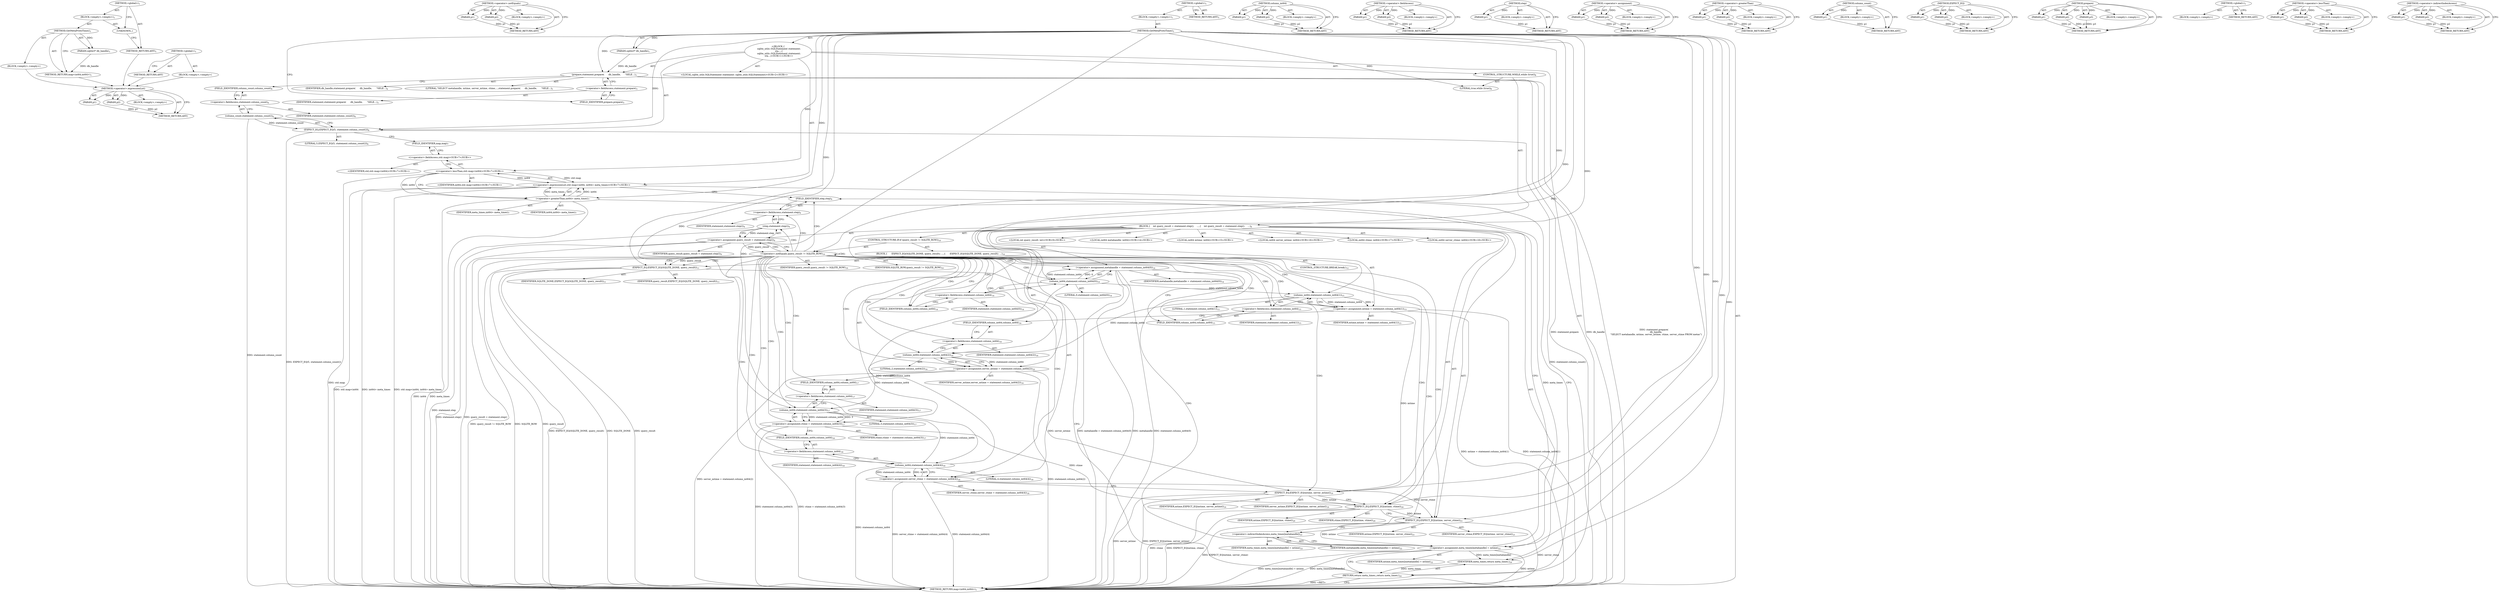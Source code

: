digraph "&lt;global&gt;" {
vulnerable_157 [label=<(METHOD,&lt;operator&gt;.expressionList)>];
vulnerable_158 [label=<(PARAM,p1)>];
vulnerable_159 [label=<(PARAM,p2)>];
vulnerable_160 [label=<(BLOCK,&lt;empty&gt;,&lt;empty&gt;)>];
vulnerable_161 [label=<(METHOD_RETURN,ANY)>];
vulnerable_181 [label=<(METHOD,&lt;operator&gt;.notEquals)>];
vulnerable_182 [label=<(PARAM,p1)>];
vulnerable_183 [label=<(PARAM,p2)>];
vulnerable_184 [label=<(BLOCK,&lt;empty&gt;,&lt;empty&gt;)>];
vulnerable_185 [label=<(METHOD_RETURN,ANY)>];
vulnerable_6 [label=<(METHOD,&lt;global&gt;)<SUB>1</SUB>>];
vulnerable_7 [label=<(BLOCK,&lt;empty&gt;,&lt;empty&gt;)<SUB>1</SUB>>];
vulnerable_8 [label=<(METHOD,GetMetaProtoTimes)<SUB>1</SUB>>];
vulnerable_9 [label=<(PARAM,sqlite3* db_handle)<SUB>1</SUB>>];
vulnerable_10 [label="<(BLOCK,{
  sqlite_utils::SQLStatement statement;
  sta...,{
  sqlite_utils::SQLStatement statement;
  sta...)<SUB>1</SUB>>"];
vulnerable_11 [label="<(LOCAL,sqlite_utils.SQLStatement statement: sqlite_utils.SQLStatement)<SUB>2</SUB>>"];
vulnerable_12 [label=<(prepare,statement.prepare(
      db_handle,
      &quot;SELE...)<SUB>3</SUB>>];
vulnerable_13 [label=<(&lt;operator&gt;.fieldAccess,statement.prepare)<SUB>3</SUB>>];
vulnerable_14 [label=<(IDENTIFIER,statement,statement.prepare(
      db_handle,
      &quot;SELE...)<SUB>3</SUB>>];
vulnerable_15 [label=<(FIELD_IDENTIFIER,prepare,prepare)<SUB>3</SUB>>];
vulnerable_16 [label=<(IDENTIFIER,db_handle,statement.prepare(
      db_handle,
      &quot;SELE...)<SUB>4</SUB>>];
vulnerable_17 [label=<(LITERAL,&quot;SELECT metahandle, mtime, server_mtime, ctime,...,statement.prepare(
      db_handle,
      &quot;SELE...)<SUB>5</SUB>>];
vulnerable_18 [label=<(EXPECT_EQ,EXPECT_EQ(5, statement.column_count()))<SUB>6</SUB>>];
vulnerable_19 [label=<(LITERAL,5,EXPECT_EQ(5, statement.column_count()))<SUB>6</SUB>>];
vulnerable_20 [label=<(column_count,statement.column_count())<SUB>6</SUB>>];
vulnerable_21 [label=<(&lt;operator&gt;.fieldAccess,statement.column_count)<SUB>6</SUB>>];
vulnerable_22 [label=<(IDENTIFIER,statement,statement.column_count())<SUB>6</SUB>>];
vulnerable_23 [label=<(FIELD_IDENTIFIER,column_count,column_count)<SUB>6</SUB>>];
vulnerable_24 [label="<(&lt;operator&gt;.expressionList,std::map&lt;int64, int64&gt; meta_times)<SUB>7</SUB>>"];
vulnerable_25 [label="<(&lt;operator&gt;.lessThan,std::map&lt;int64)<SUB>7</SUB>>"];
vulnerable_26 [label="<(&lt;operator&gt;.fieldAccess,std::map)<SUB>7</SUB>>"];
vulnerable_27 [label="<(IDENTIFIER,std,std::map&lt;int64)<SUB>7</SUB>>"];
vulnerable_28 [label=<(FIELD_IDENTIFIER,map,map)<SUB>7</SUB>>];
vulnerable_29 [label="<(IDENTIFIER,int64,std::map&lt;int64)<SUB>7</SUB>>"];
vulnerable_30 [label=<(&lt;operator&gt;.greaterThan,int64&gt; meta_times)<SUB>7</SUB>>];
vulnerable_31 [label=<(IDENTIFIER,int64,int64&gt; meta_times)<SUB>7</SUB>>];
vulnerable_32 [label=<(IDENTIFIER,meta_times,int64&gt; meta_times)<SUB>7</SUB>>];
vulnerable_33 [label=<(CONTROL_STRUCTURE,WHILE,while (true))<SUB>8</SUB>>];
vulnerable_34 [label=<(LITERAL,true,while (true))<SUB>8</SUB>>];
vulnerable_35 [label=<(BLOCK,{
    int query_result = statement.step();
    ...,{
    int query_result = statement.step();
    ...)<SUB>8</SUB>>];
vulnerable_36 [label="<(LOCAL,int query_result: int)<SUB>9</SUB>>"];
vulnerable_37 [label=<(&lt;operator&gt;.assignment,query_result = statement.step())<SUB>9</SUB>>];
vulnerable_38 [label=<(IDENTIFIER,query_result,query_result = statement.step())<SUB>9</SUB>>];
vulnerable_39 [label=<(step,statement.step())<SUB>9</SUB>>];
vulnerable_40 [label=<(&lt;operator&gt;.fieldAccess,statement.step)<SUB>9</SUB>>];
vulnerable_41 [label=<(IDENTIFIER,statement,statement.step())<SUB>9</SUB>>];
vulnerable_42 [label=<(FIELD_IDENTIFIER,step,step)<SUB>9</SUB>>];
vulnerable_43 [label=<(CONTROL_STRUCTURE,IF,if (query_result != SQLITE_ROW))<SUB>10</SUB>>];
vulnerable_44 [label=<(&lt;operator&gt;.notEquals,query_result != SQLITE_ROW)<SUB>10</SUB>>];
vulnerable_45 [label=<(IDENTIFIER,query_result,query_result != SQLITE_ROW)<SUB>10</SUB>>];
vulnerable_46 [label=<(IDENTIFIER,SQLITE_ROW,query_result != SQLITE_ROW)<SUB>10</SUB>>];
vulnerable_47 [label=<(BLOCK,{
      EXPECT_EQ(SQLITE_DONE, query_result);
 ...,{
      EXPECT_EQ(SQLITE_DONE, query_result);
 ...)<SUB>10</SUB>>];
vulnerable_48 [label=<(EXPECT_EQ,EXPECT_EQ(SQLITE_DONE, query_result))<SUB>11</SUB>>];
vulnerable_49 [label=<(IDENTIFIER,SQLITE_DONE,EXPECT_EQ(SQLITE_DONE, query_result))<SUB>11</SUB>>];
vulnerable_50 [label=<(IDENTIFIER,query_result,EXPECT_EQ(SQLITE_DONE, query_result))<SUB>11</SUB>>];
vulnerable_51 [label=<(CONTROL_STRUCTURE,BREAK,break;)<SUB>12</SUB>>];
vulnerable_52 [label="<(LOCAL,int64 metahandle: int64)<SUB>14</SUB>>"];
vulnerable_53 [label=<(&lt;operator&gt;.assignment,metahandle = statement.column_int64(0))<SUB>14</SUB>>];
vulnerable_54 [label=<(IDENTIFIER,metahandle,metahandle = statement.column_int64(0))<SUB>14</SUB>>];
vulnerable_55 [label=<(column_int64,statement.column_int64(0))<SUB>14</SUB>>];
vulnerable_56 [label=<(&lt;operator&gt;.fieldAccess,statement.column_int64)<SUB>14</SUB>>];
vulnerable_57 [label=<(IDENTIFIER,statement,statement.column_int64(0))<SUB>14</SUB>>];
vulnerable_58 [label=<(FIELD_IDENTIFIER,column_int64,column_int64)<SUB>14</SUB>>];
vulnerable_59 [label=<(LITERAL,0,statement.column_int64(0))<SUB>14</SUB>>];
vulnerable_60 [label="<(LOCAL,int64 mtime: int64)<SUB>15</SUB>>"];
vulnerable_61 [label=<(&lt;operator&gt;.assignment,mtime = statement.column_int64(1))<SUB>15</SUB>>];
vulnerable_62 [label=<(IDENTIFIER,mtime,mtime = statement.column_int64(1))<SUB>15</SUB>>];
vulnerable_63 [label=<(column_int64,statement.column_int64(1))<SUB>15</SUB>>];
vulnerable_64 [label=<(&lt;operator&gt;.fieldAccess,statement.column_int64)<SUB>15</SUB>>];
vulnerable_65 [label=<(IDENTIFIER,statement,statement.column_int64(1))<SUB>15</SUB>>];
vulnerable_66 [label=<(FIELD_IDENTIFIER,column_int64,column_int64)<SUB>15</SUB>>];
vulnerable_67 [label=<(LITERAL,1,statement.column_int64(1))<SUB>15</SUB>>];
vulnerable_68 [label="<(LOCAL,int64 server_mtime: int64)<SUB>16</SUB>>"];
vulnerable_69 [label=<(&lt;operator&gt;.assignment,server_mtime = statement.column_int64(2))<SUB>16</SUB>>];
vulnerable_70 [label=<(IDENTIFIER,server_mtime,server_mtime = statement.column_int64(2))<SUB>16</SUB>>];
vulnerable_71 [label=<(column_int64,statement.column_int64(2))<SUB>16</SUB>>];
vulnerable_72 [label=<(&lt;operator&gt;.fieldAccess,statement.column_int64)<SUB>16</SUB>>];
vulnerable_73 [label=<(IDENTIFIER,statement,statement.column_int64(2))<SUB>16</SUB>>];
vulnerable_74 [label=<(FIELD_IDENTIFIER,column_int64,column_int64)<SUB>16</SUB>>];
vulnerable_75 [label=<(LITERAL,2,statement.column_int64(2))<SUB>16</SUB>>];
vulnerable_76 [label="<(LOCAL,int64 ctime: int64)<SUB>17</SUB>>"];
vulnerable_77 [label=<(&lt;operator&gt;.assignment,ctime = statement.column_int64(3))<SUB>17</SUB>>];
vulnerable_78 [label=<(IDENTIFIER,ctime,ctime = statement.column_int64(3))<SUB>17</SUB>>];
vulnerable_79 [label=<(column_int64,statement.column_int64(3))<SUB>17</SUB>>];
vulnerable_80 [label=<(&lt;operator&gt;.fieldAccess,statement.column_int64)<SUB>17</SUB>>];
vulnerable_81 [label=<(IDENTIFIER,statement,statement.column_int64(3))<SUB>17</SUB>>];
vulnerable_82 [label=<(FIELD_IDENTIFIER,column_int64,column_int64)<SUB>17</SUB>>];
vulnerable_83 [label=<(LITERAL,3,statement.column_int64(3))<SUB>17</SUB>>];
vulnerable_84 [label="<(LOCAL,int64 server_ctime: int64)<SUB>18</SUB>>"];
vulnerable_85 [label=<(&lt;operator&gt;.assignment,server_ctime = statement.column_int64(4))<SUB>18</SUB>>];
vulnerable_86 [label=<(IDENTIFIER,server_ctime,server_ctime = statement.column_int64(4))<SUB>18</SUB>>];
vulnerable_87 [label=<(column_int64,statement.column_int64(4))<SUB>18</SUB>>];
vulnerable_88 [label=<(&lt;operator&gt;.fieldAccess,statement.column_int64)<SUB>18</SUB>>];
vulnerable_89 [label=<(IDENTIFIER,statement,statement.column_int64(4))<SUB>18</SUB>>];
vulnerable_90 [label=<(FIELD_IDENTIFIER,column_int64,column_int64)<SUB>18</SUB>>];
vulnerable_91 [label=<(LITERAL,4,statement.column_int64(4))<SUB>18</SUB>>];
vulnerable_92 [label=<(EXPECT_EQ,EXPECT_EQ(mtime, server_mtime))<SUB>19</SUB>>];
vulnerable_93 [label=<(IDENTIFIER,mtime,EXPECT_EQ(mtime, server_mtime))<SUB>19</SUB>>];
vulnerable_94 [label=<(IDENTIFIER,server_mtime,EXPECT_EQ(mtime, server_mtime))<SUB>19</SUB>>];
vulnerable_95 [label=<(EXPECT_EQ,EXPECT_EQ(mtime, ctime))<SUB>20</SUB>>];
vulnerable_96 [label=<(IDENTIFIER,mtime,EXPECT_EQ(mtime, ctime))<SUB>20</SUB>>];
vulnerable_97 [label=<(IDENTIFIER,ctime,EXPECT_EQ(mtime, ctime))<SUB>20</SUB>>];
vulnerable_98 [label=<(EXPECT_EQ,EXPECT_EQ(mtime, server_ctime))<SUB>21</SUB>>];
vulnerable_99 [label=<(IDENTIFIER,mtime,EXPECT_EQ(mtime, server_ctime))<SUB>21</SUB>>];
vulnerable_100 [label=<(IDENTIFIER,server_ctime,EXPECT_EQ(mtime, server_ctime))<SUB>21</SUB>>];
vulnerable_101 [label=<(&lt;operator&gt;.assignment,meta_times[metahandle] = mtime)<SUB>22</SUB>>];
vulnerable_102 [label=<(&lt;operator&gt;.indirectIndexAccess,meta_times[metahandle])<SUB>22</SUB>>];
vulnerable_103 [label=<(IDENTIFIER,meta_times,meta_times[metahandle] = mtime)<SUB>22</SUB>>];
vulnerable_104 [label=<(IDENTIFIER,metahandle,meta_times[metahandle] = mtime)<SUB>22</SUB>>];
vulnerable_105 [label=<(IDENTIFIER,mtime,meta_times[metahandle] = mtime)<SUB>22</SUB>>];
vulnerable_106 [label=<(RETURN,return meta_times;,return meta_times;)<SUB>24</SUB>>];
vulnerable_107 [label=<(IDENTIFIER,meta_times,return meta_times;)<SUB>24</SUB>>];
vulnerable_108 [label=<(METHOD_RETURN,map&lt;int64,int64&gt;)<SUB>1</SUB>>];
vulnerable_110 [label=<(METHOD_RETURN,ANY)<SUB>1</SUB>>];
vulnerable_186 [label=<(METHOD,column_int64)>];
vulnerable_187 [label=<(PARAM,p1)>];
vulnerable_188 [label=<(PARAM,p2)>];
vulnerable_189 [label=<(BLOCK,&lt;empty&gt;,&lt;empty&gt;)>];
vulnerable_190 [label=<(METHOD_RETURN,ANY)>];
vulnerable_143 [label=<(METHOD,&lt;operator&gt;.fieldAccess)>];
vulnerable_144 [label=<(PARAM,p1)>];
vulnerable_145 [label=<(PARAM,p2)>];
vulnerable_146 [label=<(BLOCK,&lt;empty&gt;,&lt;empty&gt;)>];
vulnerable_147 [label=<(METHOD_RETURN,ANY)>];
vulnerable_177 [label=<(METHOD,step)>];
vulnerable_178 [label=<(PARAM,p1)>];
vulnerable_179 [label=<(BLOCK,&lt;empty&gt;,&lt;empty&gt;)>];
vulnerable_180 [label=<(METHOD_RETURN,ANY)>];
vulnerable_172 [label=<(METHOD,&lt;operator&gt;.assignment)>];
vulnerable_173 [label=<(PARAM,p1)>];
vulnerable_174 [label=<(PARAM,p2)>];
vulnerable_175 [label=<(BLOCK,&lt;empty&gt;,&lt;empty&gt;)>];
vulnerable_176 [label=<(METHOD_RETURN,ANY)>];
vulnerable_167 [label=<(METHOD,&lt;operator&gt;.greaterThan)>];
vulnerable_168 [label=<(PARAM,p1)>];
vulnerable_169 [label=<(PARAM,p2)>];
vulnerable_170 [label=<(BLOCK,&lt;empty&gt;,&lt;empty&gt;)>];
vulnerable_171 [label=<(METHOD_RETURN,ANY)>];
vulnerable_153 [label=<(METHOD,column_count)>];
vulnerable_154 [label=<(PARAM,p1)>];
vulnerable_155 [label=<(BLOCK,&lt;empty&gt;,&lt;empty&gt;)>];
vulnerable_156 [label=<(METHOD_RETURN,ANY)>];
vulnerable_148 [label=<(METHOD,EXPECT_EQ)>];
vulnerable_149 [label=<(PARAM,p1)>];
vulnerable_150 [label=<(PARAM,p2)>];
vulnerable_151 [label=<(BLOCK,&lt;empty&gt;,&lt;empty&gt;)>];
vulnerable_152 [label=<(METHOD_RETURN,ANY)>];
vulnerable_137 [label=<(METHOD,prepare)>];
vulnerable_138 [label=<(PARAM,p1)>];
vulnerable_139 [label=<(PARAM,p2)>];
vulnerable_140 [label=<(PARAM,p3)>];
vulnerable_141 [label=<(BLOCK,&lt;empty&gt;,&lt;empty&gt;)>];
vulnerable_142 [label=<(METHOD_RETURN,ANY)>];
vulnerable_131 [label=<(METHOD,&lt;global&gt;)<SUB>1</SUB>>];
vulnerable_132 [label=<(BLOCK,&lt;empty&gt;,&lt;empty&gt;)>];
vulnerable_133 [label=<(METHOD_RETURN,ANY)>];
vulnerable_162 [label=<(METHOD,&lt;operator&gt;.lessThan)>];
vulnerable_163 [label=<(PARAM,p1)>];
vulnerable_164 [label=<(PARAM,p2)>];
vulnerable_165 [label=<(BLOCK,&lt;empty&gt;,&lt;empty&gt;)>];
vulnerable_166 [label=<(METHOD_RETURN,ANY)>];
vulnerable_191 [label=<(METHOD,&lt;operator&gt;.indirectIndexAccess)>];
vulnerable_192 [label=<(PARAM,p1)>];
vulnerable_193 [label=<(PARAM,p2)>];
vulnerable_194 [label=<(BLOCK,&lt;empty&gt;,&lt;empty&gt;)>];
vulnerable_195 [label=<(METHOD_RETURN,ANY)>];
fixed_6 [label=<(METHOD,&lt;global&gt;)<SUB>1</SUB>>];
fixed_7 [label=<(BLOCK,&lt;empty&gt;,&lt;empty&gt;)<SUB>1</SUB>>];
fixed_8 [label=<(METHOD,GetMetaProtoTimes)<SUB>1</SUB>>];
fixed_9 [label=<(PARAM,sqlite3* db_handle)<SUB>1</SUB>>];
fixed_10 [label=<(BLOCK,&lt;empty&gt;,&lt;empty&gt;)>];
fixed_11 [label=<(METHOD_RETURN,map&lt;int64,int64&gt;)<SUB>1</SUB>>];
fixed_13 [label=<(UNKNOWN,,)>];
fixed_14 [label=<(METHOD_RETURN,ANY)<SUB>1</SUB>>];
fixed_25 [label=<(METHOD,&lt;global&gt;)<SUB>1</SUB>>];
fixed_26 [label=<(BLOCK,&lt;empty&gt;,&lt;empty&gt;)>];
fixed_27 [label=<(METHOD_RETURN,ANY)>];
vulnerable_157 -> vulnerable_158  [key=0, label="AST: "];
vulnerable_157 -> vulnerable_158  [key=1, label="DDG: "];
vulnerable_157 -> vulnerable_160  [key=0, label="AST: "];
vulnerable_157 -> vulnerable_159  [key=0, label="AST: "];
vulnerable_157 -> vulnerable_159  [key=1, label="DDG: "];
vulnerable_157 -> vulnerable_161  [key=0, label="AST: "];
vulnerable_157 -> vulnerable_161  [key=1, label="CFG: "];
vulnerable_158 -> vulnerable_161  [key=0, label="DDG: p1"];
vulnerable_159 -> vulnerable_161  [key=0, label="DDG: p2"];
vulnerable_181 -> vulnerable_182  [key=0, label="AST: "];
vulnerable_181 -> vulnerable_182  [key=1, label="DDG: "];
vulnerable_181 -> vulnerable_184  [key=0, label="AST: "];
vulnerable_181 -> vulnerable_183  [key=0, label="AST: "];
vulnerable_181 -> vulnerable_183  [key=1, label="DDG: "];
vulnerable_181 -> vulnerable_185  [key=0, label="AST: "];
vulnerable_181 -> vulnerable_185  [key=1, label="CFG: "];
vulnerable_182 -> vulnerable_185  [key=0, label="DDG: p1"];
vulnerable_183 -> vulnerable_185  [key=0, label="DDG: p2"];
vulnerable_6 -> vulnerable_7  [key=0, label="AST: "];
vulnerable_6 -> vulnerable_110  [key=0, label="AST: "];
vulnerable_6 -> vulnerable_110  [key=1, label="CFG: "];
vulnerable_7 -> vulnerable_8  [key=0, label="AST: "];
vulnerable_8 -> vulnerable_9  [key=0, label="AST: "];
vulnerable_8 -> vulnerable_9  [key=1, label="DDG: "];
vulnerable_8 -> vulnerable_10  [key=0, label="AST: "];
vulnerable_8 -> vulnerable_108  [key=0, label="AST: "];
vulnerable_8 -> vulnerable_15  [key=0, label="CFG: "];
vulnerable_8 -> vulnerable_12  [key=0, label="DDG: "];
vulnerable_8 -> vulnerable_18  [key=0, label="DDG: "];
vulnerable_8 -> vulnerable_34  [key=0, label="DDG: "];
vulnerable_8 -> vulnerable_107  [key=0, label="DDG: "];
vulnerable_8 -> vulnerable_25  [key=0, label="DDG: "];
vulnerable_8 -> vulnerable_30  [key=0, label="DDG: "];
vulnerable_8 -> vulnerable_101  [key=0, label="DDG: "];
vulnerable_8 -> vulnerable_92  [key=0, label="DDG: "];
vulnerable_8 -> vulnerable_95  [key=0, label="DDG: "];
vulnerable_8 -> vulnerable_98  [key=0, label="DDG: "];
vulnerable_8 -> vulnerable_44  [key=0, label="DDG: "];
vulnerable_8 -> vulnerable_55  [key=0, label="DDG: "];
vulnerable_8 -> vulnerable_63  [key=0, label="DDG: "];
vulnerable_8 -> vulnerable_71  [key=0, label="DDG: "];
vulnerable_8 -> vulnerable_79  [key=0, label="DDG: "];
vulnerable_8 -> vulnerable_87  [key=0, label="DDG: "];
vulnerable_8 -> vulnerable_48  [key=0, label="DDG: "];
vulnerable_9 -> vulnerable_12  [key=0, label="DDG: db_handle"];
vulnerable_10 -> vulnerable_11  [key=0, label="AST: "];
vulnerable_10 -> vulnerable_12  [key=0, label="AST: "];
vulnerable_10 -> vulnerable_18  [key=0, label="AST: "];
vulnerable_10 -> vulnerable_24  [key=0, label="AST: "];
vulnerable_10 -> vulnerable_33  [key=0, label="AST: "];
vulnerable_10 -> vulnerable_106  [key=0, label="AST: "];
vulnerable_12 -> vulnerable_13  [key=0, label="AST: "];
vulnerable_12 -> vulnerable_16  [key=0, label="AST: "];
vulnerable_12 -> vulnerable_17  [key=0, label="AST: "];
vulnerable_12 -> vulnerable_23  [key=0, label="CFG: "];
vulnerable_12 -> vulnerable_108  [key=0, label="DDG: statement.prepare"];
vulnerable_12 -> vulnerable_108  [key=1, label="DDG: db_handle"];
vulnerable_12 -> vulnerable_108  [key=2, label="DDG: statement.prepare(
      db_handle,
      &quot;SELECT metahandle, mtime, server_mtime, ctime, server_ctime FROM metas&quot;)"];
vulnerable_13 -> vulnerable_14  [key=0, label="AST: "];
vulnerable_13 -> vulnerable_15  [key=0, label="AST: "];
vulnerable_13 -> vulnerable_12  [key=0, label="CFG: "];
vulnerable_15 -> vulnerable_13  [key=0, label="CFG: "];
vulnerable_18 -> vulnerable_19  [key=0, label="AST: "];
vulnerable_18 -> vulnerable_20  [key=0, label="AST: "];
vulnerable_18 -> vulnerable_28  [key=0, label="CFG: "];
vulnerable_18 -> vulnerable_108  [key=0, label="DDG: statement.column_count()"];
vulnerable_18 -> vulnerable_108  [key=1, label="DDG: EXPECT_EQ(5, statement.column_count())"];
vulnerable_20 -> vulnerable_21  [key=0, label="AST: "];
vulnerable_20 -> vulnerable_18  [key=0, label="CFG: "];
vulnerable_20 -> vulnerable_18  [key=1, label="DDG: statement.column_count"];
vulnerable_20 -> vulnerable_108  [key=0, label="DDG: statement.column_count"];
vulnerable_21 -> vulnerable_22  [key=0, label="AST: "];
vulnerable_21 -> vulnerable_23  [key=0, label="AST: "];
vulnerable_21 -> vulnerable_20  [key=0, label="CFG: "];
vulnerable_23 -> vulnerable_21  [key=0, label="CFG: "];
vulnerable_24 -> vulnerable_25  [key=0, label="AST: "];
vulnerable_24 -> vulnerable_30  [key=0, label="AST: "];
vulnerable_24 -> vulnerable_42  [key=0, label="CFG: "];
vulnerable_24 -> vulnerable_106  [key=0, label="CFG: "];
vulnerable_24 -> vulnerable_108  [key=0, label="DDG: std::map&lt;int64"];
vulnerable_24 -> vulnerable_108  [key=1, label="DDG: int64&gt; meta_times"];
vulnerable_24 -> vulnerable_108  [key=2, label="DDG: std::map&lt;int64, int64&gt; meta_times"];
vulnerable_25 -> vulnerable_26  [key=0, label="AST: "];
vulnerable_25 -> vulnerable_29  [key=0, label="AST: "];
vulnerable_25 -> vulnerable_30  [key=0, label="CFG: "];
vulnerable_25 -> vulnerable_30  [key=1, label="DDG: int64"];
vulnerable_25 -> vulnerable_108  [key=0, label="DDG: std::map"];
vulnerable_25 -> vulnerable_24  [key=0, label="DDG: std::map"];
vulnerable_25 -> vulnerable_24  [key=1, label="DDG: int64"];
vulnerable_26 -> vulnerable_27  [key=0, label="AST: "];
vulnerable_26 -> vulnerable_28  [key=0, label="AST: "];
vulnerable_26 -> vulnerable_25  [key=0, label="CFG: "];
vulnerable_28 -> vulnerable_26  [key=0, label="CFG: "];
vulnerable_30 -> vulnerable_31  [key=0, label="AST: "];
vulnerable_30 -> vulnerable_32  [key=0, label="AST: "];
vulnerable_30 -> vulnerable_24  [key=0, label="CFG: "];
vulnerable_30 -> vulnerable_24  [key=1, label="DDG: int64"];
vulnerable_30 -> vulnerable_24  [key=2, label="DDG: meta_times"];
vulnerable_30 -> vulnerable_108  [key=0, label="DDG: int64"];
vulnerable_30 -> vulnerable_108  [key=1, label="DDG: meta_times"];
vulnerable_30 -> vulnerable_107  [key=0, label="DDG: meta_times"];
vulnerable_33 -> vulnerable_34  [key=0, label="AST: "];
vulnerable_33 -> vulnerable_35  [key=0, label="AST: "];
vulnerable_35 -> vulnerable_36  [key=0, label="AST: "];
vulnerable_35 -> vulnerable_37  [key=0, label="AST: "];
vulnerable_35 -> vulnerable_43  [key=0, label="AST: "];
vulnerable_35 -> vulnerable_52  [key=0, label="AST: "];
vulnerable_35 -> vulnerable_53  [key=0, label="AST: "];
vulnerable_35 -> vulnerable_60  [key=0, label="AST: "];
vulnerable_35 -> vulnerable_61  [key=0, label="AST: "];
vulnerable_35 -> vulnerable_68  [key=0, label="AST: "];
vulnerable_35 -> vulnerable_69  [key=0, label="AST: "];
vulnerable_35 -> vulnerable_76  [key=0, label="AST: "];
vulnerable_35 -> vulnerable_77  [key=0, label="AST: "];
vulnerable_35 -> vulnerable_84  [key=0, label="AST: "];
vulnerable_35 -> vulnerable_85  [key=0, label="AST: "];
vulnerable_35 -> vulnerable_92  [key=0, label="AST: "];
vulnerable_35 -> vulnerable_95  [key=0, label="AST: "];
vulnerable_35 -> vulnerable_98  [key=0, label="AST: "];
vulnerable_35 -> vulnerable_101  [key=0, label="AST: "];
vulnerable_37 -> vulnerable_38  [key=0, label="AST: "];
vulnerable_37 -> vulnerable_39  [key=0, label="AST: "];
vulnerable_37 -> vulnerable_44  [key=0, label="CFG: "];
vulnerable_37 -> vulnerable_44  [key=1, label="DDG: query_result"];
vulnerable_37 -> vulnerable_108  [key=0, label="DDG: statement.step()"];
vulnerable_37 -> vulnerable_108  [key=1, label="DDG: query_result = statement.step()"];
vulnerable_39 -> vulnerable_40  [key=0, label="AST: "];
vulnerable_39 -> vulnerable_37  [key=0, label="CFG: "];
vulnerable_39 -> vulnerable_37  [key=1, label="DDG: statement.step"];
vulnerable_39 -> vulnerable_108  [key=0, label="DDG: statement.step"];
vulnerable_40 -> vulnerable_41  [key=0, label="AST: "];
vulnerable_40 -> vulnerable_42  [key=0, label="AST: "];
vulnerable_40 -> vulnerable_39  [key=0, label="CFG: "];
vulnerable_42 -> vulnerable_40  [key=0, label="CFG: "];
vulnerable_43 -> vulnerable_44  [key=0, label="AST: "];
vulnerable_43 -> vulnerable_47  [key=0, label="AST: "];
vulnerable_44 -> vulnerable_45  [key=0, label="AST: "];
vulnerable_44 -> vulnerable_46  [key=0, label="AST: "];
vulnerable_44 -> vulnerable_48  [key=0, label="CFG: "];
vulnerable_44 -> vulnerable_48  [key=1, label="DDG: query_result"];
vulnerable_44 -> vulnerable_48  [key=2, label="CDG: "];
vulnerable_44 -> vulnerable_58  [key=0, label="CFG: "];
vulnerable_44 -> vulnerable_58  [key=1, label="CDG: "];
vulnerable_44 -> vulnerable_108  [key=0, label="DDG: query_result"];
vulnerable_44 -> vulnerable_108  [key=1, label="DDG: query_result != SQLITE_ROW"];
vulnerable_44 -> vulnerable_108  [key=2, label="DDG: SQLITE_ROW"];
vulnerable_44 -> vulnerable_77  [key=0, label="CDG: "];
vulnerable_44 -> vulnerable_64  [key=0, label="CDG: "];
vulnerable_44 -> vulnerable_66  [key=0, label="CDG: "];
vulnerable_44 -> vulnerable_98  [key=0, label="CDG: "];
vulnerable_44 -> vulnerable_102  [key=0, label="CDG: "];
vulnerable_44 -> vulnerable_85  [key=0, label="CDG: "];
vulnerable_44 -> vulnerable_72  [key=0, label="CDG: "];
vulnerable_44 -> vulnerable_56  [key=0, label="CDG: "];
vulnerable_44 -> vulnerable_69  [key=0, label="CDG: "];
vulnerable_44 -> vulnerable_74  [key=0, label="CDG: "];
vulnerable_44 -> vulnerable_95  [key=0, label="CDG: "];
vulnerable_44 -> vulnerable_92  [key=0, label="CDG: "];
vulnerable_44 -> vulnerable_87  [key=0, label="CDG: "];
vulnerable_44 -> vulnerable_82  [key=0, label="CDG: "];
vulnerable_44 -> vulnerable_101  [key=0, label="CDG: "];
vulnerable_44 -> vulnerable_90  [key=0, label="CDG: "];
vulnerable_44 -> vulnerable_79  [key=0, label="CDG: "];
vulnerable_44 -> vulnerable_80  [key=0, label="CDG: "];
vulnerable_44 -> vulnerable_61  [key=0, label="CDG: "];
vulnerable_44 -> vulnerable_71  [key=0, label="CDG: "];
vulnerable_44 -> vulnerable_53  [key=0, label="CDG: "];
vulnerable_44 -> vulnerable_88  [key=0, label="CDG: "];
vulnerable_44 -> vulnerable_63  [key=0, label="CDG: "];
vulnerable_44 -> vulnerable_55  [key=0, label="CDG: "];
vulnerable_44 -> vulnerable_42  [key=0, label="CDG: "];
vulnerable_44 -> vulnerable_37  [key=0, label="CDG: "];
vulnerable_44 -> vulnerable_40  [key=0, label="CDG: "];
vulnerable_44 -> vulnerable_44  [key=0, label="CDG: "];
vulnerable_44 -> vulnerable_39  [key=0, label="CDG: "];
vulnerable_47 -> vulnerable_48  [key=0, label="AST: "];
vulnerable_47 -> vulnerable_51  [key=0, label="AST: "];
vulnerable_48 -> vulnerable_49  [key=0, label="AST: "];
vulnerable_48 -> vulnerable_50  [key=0, label="AST: "];
vulnerable_48 -> vulnerable_106  [key=0, label="CFG: "];
vulnerable_48 -> vulnerable_108  [key=0, label="DDG: query_result"];
vulnerable_48 -> vulnerable_108  [key=1, label="DDG: EXPECT_EQ(SQLITE_DONE, query_result)"];
vulnerable_48 -> vulnerable_108  [key=2, label="DDG: SQLITE_DONE"];
vulnerable_53 -> vulnerable_54  [key=0, label="AST: "];
vulnerable_53 -> vulnerable_55  [key=0, label="AST: "];
vulnerable_53 -> vulnerable_66  [key=0, label="CFG: "];
vulnerable_53 -> vulnerable_108  [key=0, label="DDG: metahandle"];
vulnerable_53 -> vulnerable_108  [key=1, label="DDG: statement.column_int64(0)"];
vulnerable_53 -> vulnerable_108  [key=2, label="DDG: metahandle = statement.column_int64(0)"];
vulnerable_55 -> vulnerable_56  [key=0, label="AST: "];
vulnerable_55 -> vulnerable_59  [key=0, label="AST: "];
vulnerable_55 -> vulnerable_53  [key=0, label="CFG: "];
vulnerable_55 -> vulnerable_53  [key=1, label="DDG: statement.column_int64"];
vulnerable_55 -> vulnerable_53  [key=2, label="DDG: 0"];
vulnerable_55 -> vulnerable_63  [key=0, label="DDG: statement.column_int64"];
vulnerable_56 -> vulnerable_57  [key=0, label="AST: "];
vulnerable_56 -> vulnerable_58  [key=0, label="AST: "];
vulnerable_56 -> vulnerable_55  [key=0, label="CFG: "];
vulnerable_58 -> vulnerable_56  [key=0, label="CFG: "];
vulnerable_61 -> vulnerable_62  [key=0, label="AST: "];
vulnerable_61 -> vulnerable_63  [key=0, label="AST: "];
vulnerable_61 -> vulnerable_74  [key=0, label="CFG: "];
vulnerable_61 -> vulnerable_108  [key=0, label="DDG: statement.column_int64(1)"];
vulnerable_61 -> vulnerable_108  [key=1, label="DDG: mtime = statement.column_int64(1)"];
vulnerable_61 -> vulnerable_92  [key=0, label="DDG: mtime"];
vulnerable_63 -> vulnerable_64  [key=0, label="AST: "];
vulnerable_63 -> vulnerable_67  [key=0, label="AST: "];
vulnerable_63 -> vulnerable_61  [key=0, label="CFG: "];
vulnerable_63 -> vulnerable_61  [key=1, label="DDG: statement.column_int64"];
vulnerable_63 -> vulnerable_61  [key=2, label="DDG: 1"];
vulnerable_63 -> vulnerable_71  [key=0, label="DDG: statement.column_int64"];
vulnerable_64 -> vulnerable_65  [key=0, label="AST: "];
vulnerable_64 -> vulnerable_66  [key=0, label="AST: "];
vulnerable_64 -> vulnerable_63  [key=0, label="CFG: "];
vulnerable_66 -> vulnerable_64  [key=0, label="CFG: "];
vulnerable_69 -> vulnerable_70  [key=0, label="AST: "];
vulnerable_69 -> vulnerable_71  [key=0, label="AST: "];
vulnerable_69 -> vulnerable_82  [key=0, label="CFG: "];
vulnerable_69 -> vulnerable_108  [key=0, label="DDG: statement.column_int64(2)"];
vulnerable_69 -> vulnerable_108  [key=1, label="DDG: server_mtime = statement.column_int64(2)"];
vulnerable_69 -> vulnerable_92  [key=0, label="DDG: server_mtime"];
vulnerable_71 -> vulnerable_72  [key=0, label="AST: "];
vulnerable_71 -> vulnerable_75  [key=0, label="AST: "];
vulnerable_71 -> vulnerable_69  [key=0, label="CFG: "];
vulnerable_71 -> vulnerable_69  [key=1, label="DDG: statement.column_int64"];
vulnerable_71 -> vulnerable_69  [key=2, label="DDG: 2"];
vulnerable_71 -> vulnerable_79  [key=0, label="DDG: statement.column_int64"];
vulnerable_72 -> vulnerable_73  [key=0, label="AST: "];
vulnerable_72 -> vulnerable_74  [key=0, label="AST: "];
vulnerable_72 -> vulnerable_71  [key=0, label="CFG: "];
vulnerable_74 -> vulnerable_72  [key=0, label="CFG: "];
vulnerable_77 -> vulnerable_78  [key=0, label="AST: "];
vulnerable_77 -> vulnerable_79  [key=0, label="AST: "];
vulnerable_77 -> vulnerable_90  [key=0, label="CFG: "];
vulnerable_77 -> vulnerable_108  [key=0, label="DDG: statement.column_int64(3)"];
vulnerable_77 -> vulnerable_108  [key=1, label="DDG: ctime = statement.column_int64(3)"];
vulnerable_77 -> vulnerable_95  [key=0, label="DDG: ctime"];
vulnerable_79 -> vulnerable_80  [key=0, label="AST: "];
vulnerable_79 -> vulnerable_83  [key=0, label="AST: "];
vulnerable_79 -> vulnerable_77  [key=0, label="CFG: "];
vulnerable_79 -> vulnerable_77  [key=1, label="DDG: statement.column_int64"];
vulnerable_79 -> vulnerable_77  [key=2, label="DDG: 3"];
vulnerable_79 -> vulnerable_87  [key=0, label="DDG: statement.column_int64"];
vulnerable_80 -> vulnerable_81  [key=0, label="AST: "];
vulnerable_80 -> vulnerable_82  [key=0, label="AST: "];
vulnerable_80 -> vulnerable_79  [key=0, label="CFG: "];
vulnerable_82 -> vulnerable_80  [key=0, label="CFG: "];
vulnerable_85 -> vulnerable_86  [key=0, label="AST: "];
vulnerable_85 -> vulnerable_87  [key=0, label="AST: "];
vulnerable_85 -> vulnerable_92  [key=0, label="CFG: "];
vulnerable_85 -> vulnerable_108  [key=0, label="DDG: statement.column_int64(4)"];
vulnerable_85 -> vulnerable_108  [key=1, label="DDG: server_ctime = statement.column_int64(4)"];
vulnerable_85 -> vulnerable_98  [key=0, label="DDG: server_ctime"];
vulnerable_87 -> vulnerable_88  [key=0, label="AST: "];
vulnerable_87 -> vulnerable_91  [key=0, label="AST: "];
vulnerable_87 -> vulnerable_85  [key=0, label="CFG: "];
vulnerable_87 -> vulnerable_85  [key=1, label="DDG: statement.column_int64"];
vulnerable_87 -> vulnerable_85  [key=2, label="DDG: 4"];
vulnerable_87 -> vulnerable_108  [key=0, label="DDG: statement.column_int64"];
vulnerable_87 -> vulnerable_55  [key=0, label="DDG: statement.column_int64"];
vulnerable_88 -> vulnerable_89  [key=0, label="AST: "];
vulnerable_88 -> vulnerable_90  [key=0, label="AST: "];
vulnerable_88 -> vulnerable_87  [key=0, label="CFG: "];
vulnerable_90 -> vulnerable_88  [key=0, label="CFG: "];
vulnerable_92 -> vulnerable_93  [key=0, label="AST: "];
vulnerable_92 -> vulnerable_94  [key=0, label="AST: "];
vulnerable_92 -> vulnerable_95  [key=0, label="CFG: "];
vulnerable_92 -> vulnerable_95  [key=1, label="DDG: mtime"];
vulnerable_92 -> vulnerable_108  [key=0, label="DDG: server_mtime"];
vulnerable_92 -> vulnerable_108  [key=1, label="DDG: EXPECT_EQ(mtime, server_mtime)"];
vulnerable_95 -> vulnerable_96  [key=0, label="AST: "];
vulnerable_95 -> vulnerable_97  [key=0, label="AST: "];
vulnerable_95 -> vulnerable_98  [key=0, label="CFG: "];
vulnerable_95 -> vulnerable_98  [key=1, label="DDG: mtime"];
vulnerable_95 -> vulnerable_108  [key=0, label="DDG: ctime"];
vulnerable_95 -> vulnerable_108  [key=1, label="DDG: EXPECT_EQ(mtime, ctime)"];
vulnerable_98 -> vulnerable_99  [key=0, label="AST: "];
vulnerable_98 -> vulnerable_100  [key=0, label="AST: "];
vulnerable_98 -> vulnerable_102  [key=0, label="CFG: "];
vulnerable_98 -> vulnerable_108  [key=0, label="DDG: server_ctime"];
vulnerable_98 -> vulnerable_108  [key=1, label="DDG: EXPECT_EQ(mtime, server_ctime)"];
vulnerable_98 -> vulnerable_101  [key=0, label="DDG: mtime"];
vulnerable_101 -> vulnerable_102  [key=0, label="AST: "];
vulnerable_101 -> vulnerable_105  [key=0, label="AST: "];
vulnerable_101 -> vulnerable_42  [key=0, label="CFG: "];
vulnerable_101 -> vulnerable_106  [key=0, label="CFG: "];
vulnerable_101 -> vulnerable_108  [key=0, label="DDG: meta_times[metahandle]"];
vulnerable_101 -> vulnerable_108  [key=1, label="DDG: mtime"];
vulnerable_101 -> vulnerable_108  [key=2, label="DDG: meta_times[metahandle] = mtime"];
vulnerable_101 -> vulnerable_107  [key=0, label="DDG: meta_times[metahandle]"];
vulnerable_102 -> vulnerable_103  [key=0, label="AST: "];
vulnerable_102 -> vulnerable_104  [key=0, label="AST: "];
vulnerable_102 -> vulnerable_101  [key=0, label="CFG: "];
vulnerable_106 -> vulnerable_107  [key=0, label="AST: "];
vulnerable_106 -> vulnerable_108  [key=0, label="CFG: "];
vulnerable_106 -> vulnerable_108  [key=1, label="DDG: &lt;RET&gt;"];
vulnerable_107 -> vulnerable_106  [key=0, label="DDG: meta_times"];
vulnerable_186 -> vulnerable_187  [key=0, label="AST: "];
vulnerable_186 -> vulnerable_187  [key=1, label="DDG: "];
vulnerable_186 -> vulnerable_189  [key=0, label="AST: "];
vulnerable_186 -> vulnerable_188  [key=0, label="AST: "];
vulnerable_186 -> vulnerable_188  [key=1, label="DDG: "];
vulnerable_186 -> vulnerable_190  [key=0, label="AST: "];
vulnerable_186 -> vulnerable_190  [key=1, label="CFG: "];
vulnerable_187 -> vulnerable_190  [key=0, label="DDG: p1"];
vulnerable_188 -> vulnerable_190  [key=0, label="DDG: p2"];
vulnerable_143 -> vulnerable_144  [key=0, label="AST: "];
vulnerable_143 -> vulnerable_144  [key=1, label="DDG: "];
vulnerable_143 -> vulnerable_146  [key=0, label="AST: "];
vulnerable_143 -> vulnerable_145  [key=0, label="AST: "];
vulnerable_143 -> vulnerable_145  [key=1, label="DDG: "];
vulnerable_143 -> vulnerable_147  [key=0, label="AST: "];
vulnerable_143 -> vulnerable_147  [key=1, label="CFG: "];
vulnerable_144 -> vulnerable_147  [key=0, label="DDG: p1"];
vulnerable_145 -> vulnerable_147  [key=0, label="DDG: p2"];
vulnerable_177 -> vulnerable_178  [key=0, label="AST: "];
vulnerable_177 -> vulnerable_178  [key=1, label="DDG: "];
vulnerable_177 -> vulnerable_179  [key=0, label="AST: "];
vulnerable_177 -> vulnerable_180  [key=0, label="AST: "];
vulnerable_177 -> vulnerable_180  [key=1, label="CFG: "];
vulnerable_178 -> vulnerable_180  [key=0, label="DDG: p1"];
vulnerable_172 -> vulnerable_173  [key=0, label="AST: "];
vulnerable_172 -> vulnerable_173  [key=1, label="DDG: "];
vulnerable_172 -> vulnerable_175  [key=0, label="AST: "];
vulnerable_172 -> vulnerable_174  [key=0, label="AST: "];
vulnerable_172 -> vulnerable_174  [key=1, label="DDG: "];
vulnerable_172 -> vulnerable_176  [key=0, label="AST: "];
vulnerable_172 -> vulnerable_176  [key=1, label="CFG: "];
vulnerable_173 -> vulnerable_176  [key=0, label="DDG: p1"];
vulnerable_174 -> vulnerable_176  [key=0, label="DDG: p2"];
vulnerable_167 -> vulnerable_168  [key=0, label="AST: "];
vulnerable_167 -> vulnerable_168  [key=1, label="DDG: "];
vulnerable_167 -> vulnerable_170  [key=0, label="AST: "];
vulnerable_167 -> vulnerable_169  [key=0, label="AST: "];
vulnerable_167 -> vulnerable_169  [key=1, label="DDG: "];
vulnerable_167 -> vulnerable_171  [key=0, label="AST: "];
vulnerable_167 -> vulnerable_171  [key=1, label="CFG: "];
vulnerable_168 -> vulnerable_171  [key=0, label="DDG: p1"];
vulnerable_169 -> vulnerable_171  [key=0, label="DDG: p2"];
vulnerable_153 -> vulnerable_154  [key=0, label="AST: "];
vulnerable_153 -> vulnerable_154  [key=1, label="DDG: "];
vulnerable_153 -> vulnerable_155  [key=0, label="AST: "];
vulnerable_153 -> vulnerable_156  [key=0, label="AST: "];
vulnerable_153 -> vulnerable_156  [key=1, label="CFG: "];
vulnerable_154 -> vulnerable_156  [key=0, label="DDG: p1"];
vulnerable_148 -> vulnerable_149  [key=0, label="AST: "];
vulnerable_148 -> vulnerable_149  [key=1, label="DDG: "];
vulnerable_148 -> vulnerable_151  [key=0, label="AST: "];
vulnerable_148 -> vulnerable_150  [key=0, label="AST: "];
vulnerable_148 -> vulnerable_150  [key=1, label="DDG: "];
vulnerable_148 -> vulnerable_152  [key=0, label="AST: "];
vulnerable_148 -> vulnerable_152  [key=1, label="CFG: "];
vulnerable_149 -> vulnerable_152  [key=0, label="DDG: p1"];
vulnerable_150 -> vulnerable_152  [key=0, label="DDG: p2"];
vulnerable_137 -> vulnerable_138  [key=0, label="AST: "];
vulnerable_137 -> vulnerable_138  [key=1, label="DDG: "];
vulnerable_137 -> vulnerable_141  [key=0, label="AST: "];
vulnerable_137 -> vulnerable_139  [key=0, label="AST: "];
vulnerable_137 -> vulnerable_139  [key=1, label="DDG: "];
vulnerable_137 -> vulnerable_142  [key=0, label="AST: "];
vulnerable_137 -> vulnerable_142  [key=1, label="CFG: "];
vulnerable_137 -> vulnerable_140  [key=0, label="AST: "];
vulnerable_137 -> vulnerable_140  [key=1, label="DDG: "];
vulnerable_138 -> vulnerable_142  [key=0, label="DDG: p1"];
vulnerable_139 -> vulnerable_142  [key=0, label="DDG: p2"];
vulnerable_140 -> vulnerable_142  [key=0, label="DDG: p3"];
vulnerable_131 -> vulnerable_132  [key=0, label="AST: "];
vulnerable_131 -> vulnerable_133  [key=0, label="AST: "];
vulnerable_131 -> vulnerable_133  [key=1, label="CFG: "];
vulnerable_162 -> vulnerable_163  [key=0, label="AST: "];
vulnerable_162 -> vulnerable_163  [key=1, label="DDG: "];
vulnerable_162 -> vulnerable_165  [key=0, label="AST: "];
vulnerable_162 -> vulnerable_164  [key=0, label="AST: "];
vulnerable_162 -> vulnerable_164  [key=1, label="DDG: "];
vulnerable_162 -> vulnerable_166  [key=0, label="AST: "];
vulnerable_162 -> vulnerable_166  [key=1, label="CFG: "];
vulnerable_163 -> vulnerable_166  [key=0, label="DDG: p1"];
vulnerable_164 -> vulnerable_166  [key=0, label="DDG: p2"];
vulnerable_191 -> vulnerable_192  [key=0, label="AST: "];
vulnerable_191 -> vulnerable_192  [key=1, label="DDG: "];
vulnerable_191 -> vulnerable_194  [key=0, label="AST: "];
vulnerable_191 -> vulnerable_193  [key=0, label="AST: "];
vulnerable_191 -> vulnerable_193  [key=1, label="DDG: "];
vulnerable_191 -> vulnerable_195  [key=0, label="AST: "];
vulnerable_191 -> vulnerable_195  [key=1, label="CFG: "];
vulnerable_192 -> vulnerable_195  [key=0, label="DDG: p1"];
vulnerable_193 -> vulnerable_195  [key=0, label="DDG: p2"];
fixed_6 -> fixed_7  [key=0, label="AST: "];
fixed_6 -> fixed_14  [key=0, label="AST: "];
fixed_6 -> fixed_13  [key=0, label="CFG: "];
fixed_7 -> fixed_8  [key=0, label="AST: "];
fixed_7 -> fixed_13  [key=0, label="AST: "];
fixed_8 -> fixed_9  [key=0, label="AST: "];
fixed_8 -> fixed_9  [key=1, label="DDG: "];
fixed_8 -> fixed_10  [key=0, label="AST: "];
fixed_8 -> fixed_11  [key=0, label="AST: "];
fixed_8 -> fixed_11  [key=1, label="CFG: "];
fixed_9 -> fixed_11  [key=0, label="DDG: db_handle"];
fixed_10 -> vulnerable_157  [key=0];
fixed_11 -> vulnerable_157  [key=0];
fixed_13 -> fixed_14  [key=0, label="CFG: "];
fixed_14 -> vulnerable_157  [key=0];
fixed_25 -> fixed_26  [key=0, label="AST: "];
fixed_25 -> fixed_27  [key=0, label="AST: "];
fixed_25 -> fixed_27  [key=1, label="CFG: "];
fixed_26 -> vulnerable_157  [key=0];
fixed_27 -> vulnerable_157  [key=0];
}
